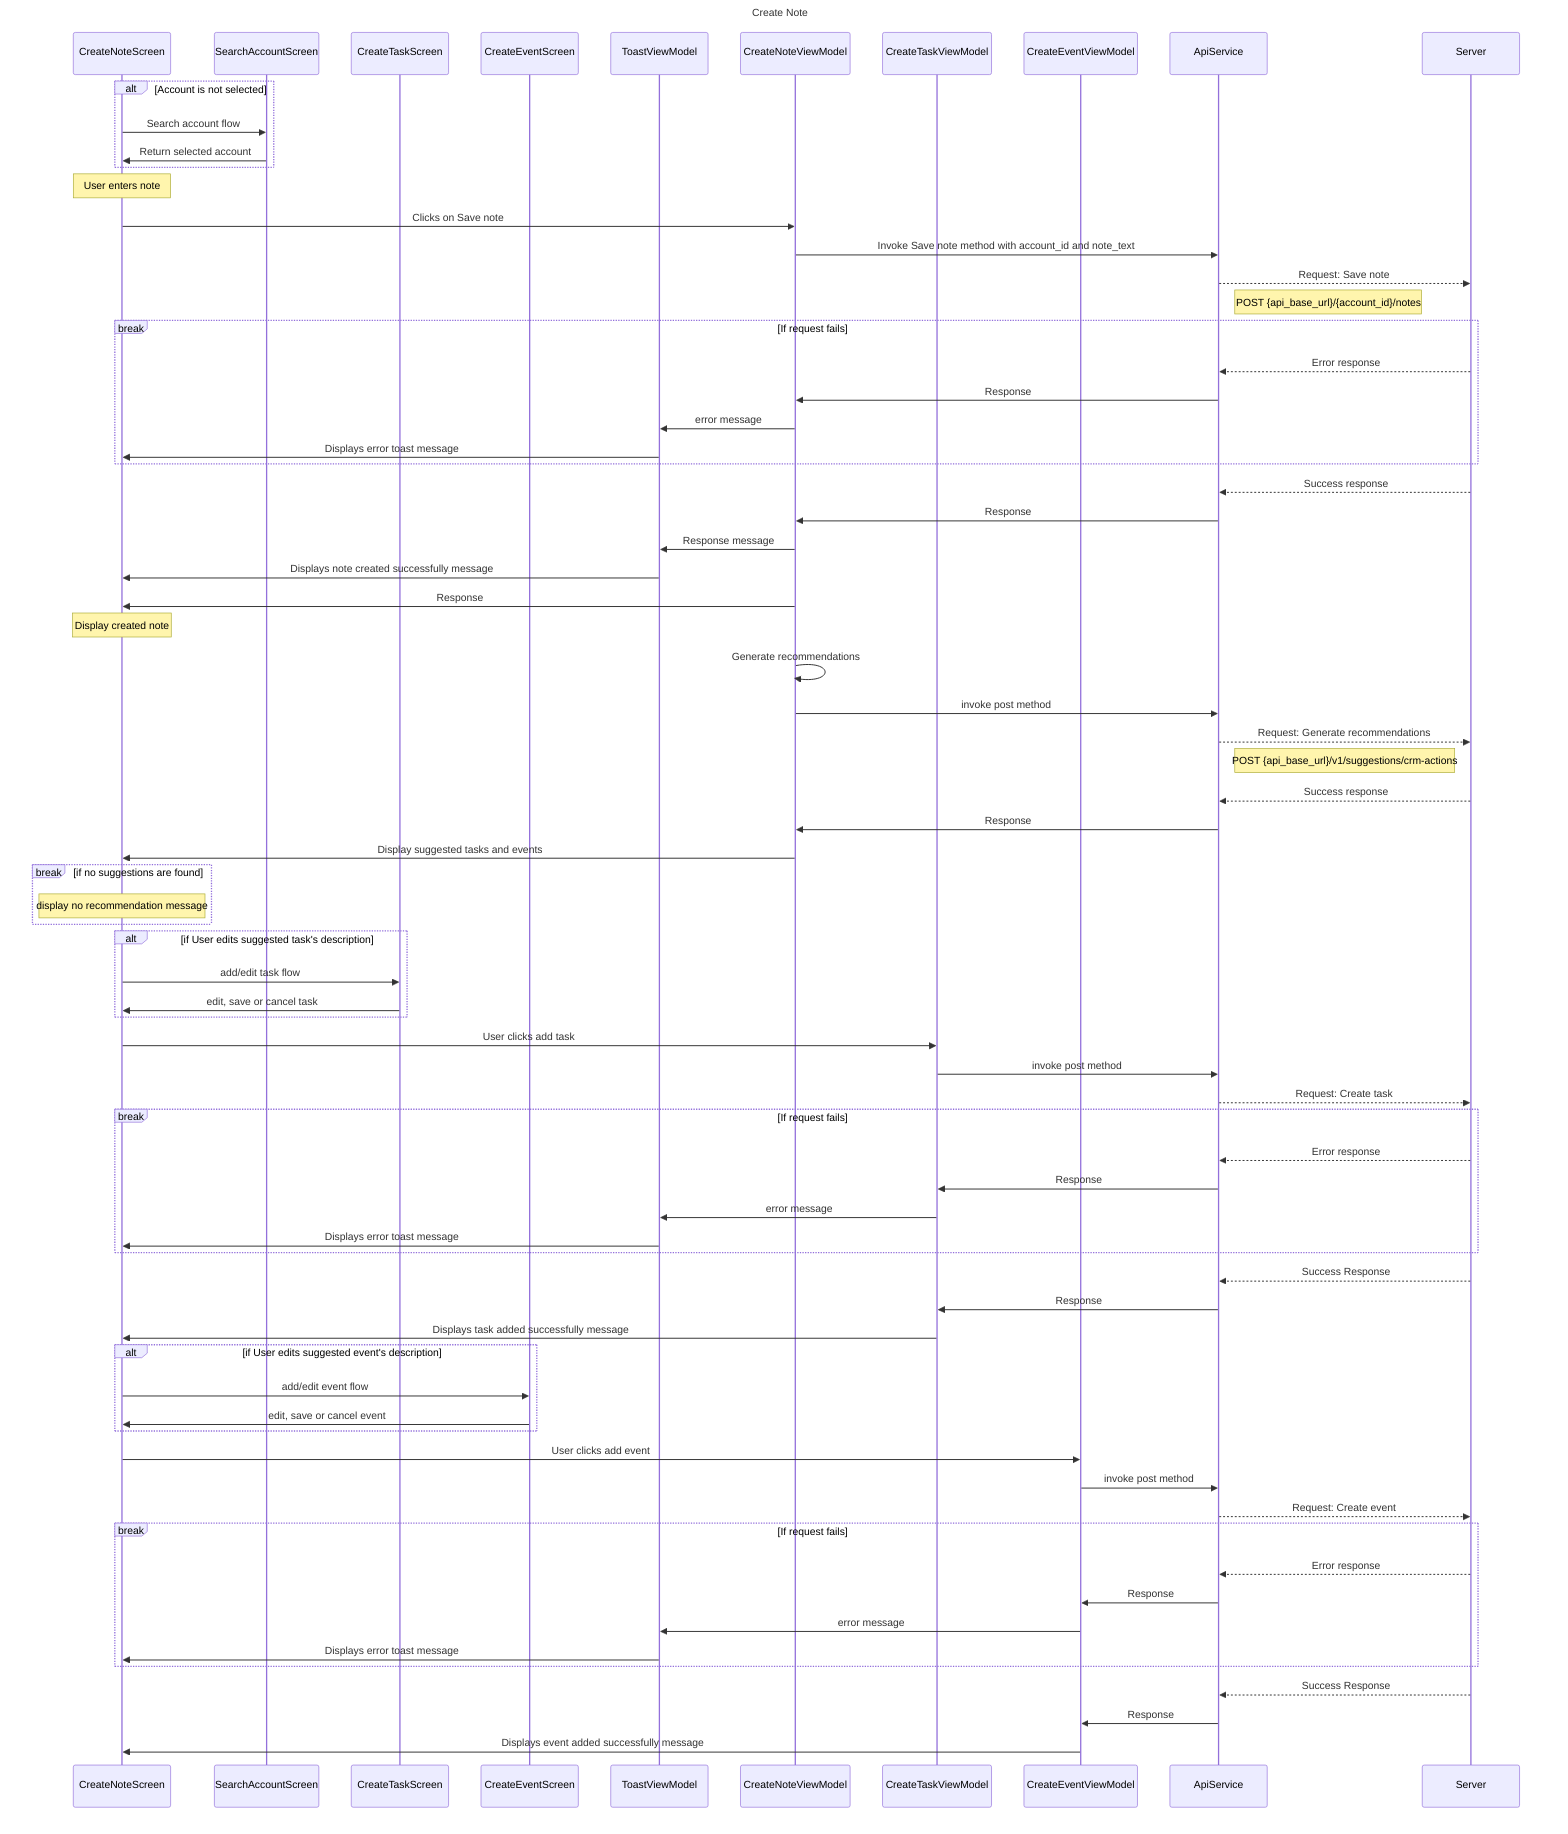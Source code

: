 sequenceDiagram
    title Create Note

    participant CNS as CreateNoteScreen
    participant SAS as SearchAccountScreen
    participant CTS as CreateTaskScreen
    participant CES as CreateEventScreen
    participant TVM as ToastViewModel
    participant CNVM as CreateNoteViewModel
    participant CTVM as CreateTaskViewModel
    participant CEVM as CreateEventViewModel
    participant AS as ApiService
    participant S as Server

    alt  Account is not selected
        CNS->>SAS: Search account flow
        SAS->>CNS: Return selected account
    end

    note over CNS: User enters note

    CNS->>CNVM : Clicks on Save note
    CNVM->>AS: Invoke Save note method with account_id and note_text
    AS-->>S : Request: Save note
    note right of AS: POST {api_base_url}/{account_id}/notes

    break If request fails
        S-->>AS: Error response
        AS->>CNVM: Response
        CNVM->>TVM: error message
        TVM->>CNS: Displays error toast message
    end
    
    S-->>AS: Success response
    AS->>CNVM: Response
    CNVM->>TVM: Response message
    TVM->>CNS: Displays note created successfully message
    CNVM->>CNS: Response
    note over CNS: Display created note
    CNVM->>CNVM: Generate recommendations
    CNVM->>AS: invoke post method
    AS-->>S: Request: Generate recommendations
    note right of AS: POST {api_base_url}/v1/suggestions/crm-actions
    S-->>AS: Success response
    AS->>CNVM: Response
    CNVM->>CNS: Display suggested tasks and events

    break if no suggestions are found
    note over CNS: display no recommendation message
    end

    alt if User edits suggested task's description
    CNS->>CTS: add/edit task flow
    CTS->>CNS: edit, save or cancel task
    end

    CNS->>CTVM: User clicks add task
    CTVM->>AS: invoke post method
    AS-->>S: Request: Create task

    break If request fails
        S-->>AS: Error response
        AS->>CTVM: Response
        CTVM->>TVM: error message
        TVM->>CNS: Displays error toast message
    end

    S-->>AS: Success Response
    AS->>CTVM: Response
    CTVM->>CNS: Displays task added successfully message

    alt if User edits suggested event's description
    CNS->>CES: add/edit event flow
    CES->>CNS: edit, save or cancel event
    end
    
    CNS->>CEVM: User clicks add event
    CEVM->>AS: invoke post method
    AS-->>S: Request: Create event

    break If request fails
        S-->>AS: Error response
        AS->>CEVM: Response
        CEVM->>TVM: error message
        TVM->>CNS: Displays error toast message
    end

    S-->>AS: Success Response
    AS->>CEVM: Response
    CEVM->>CNS: Displays event added successfully message